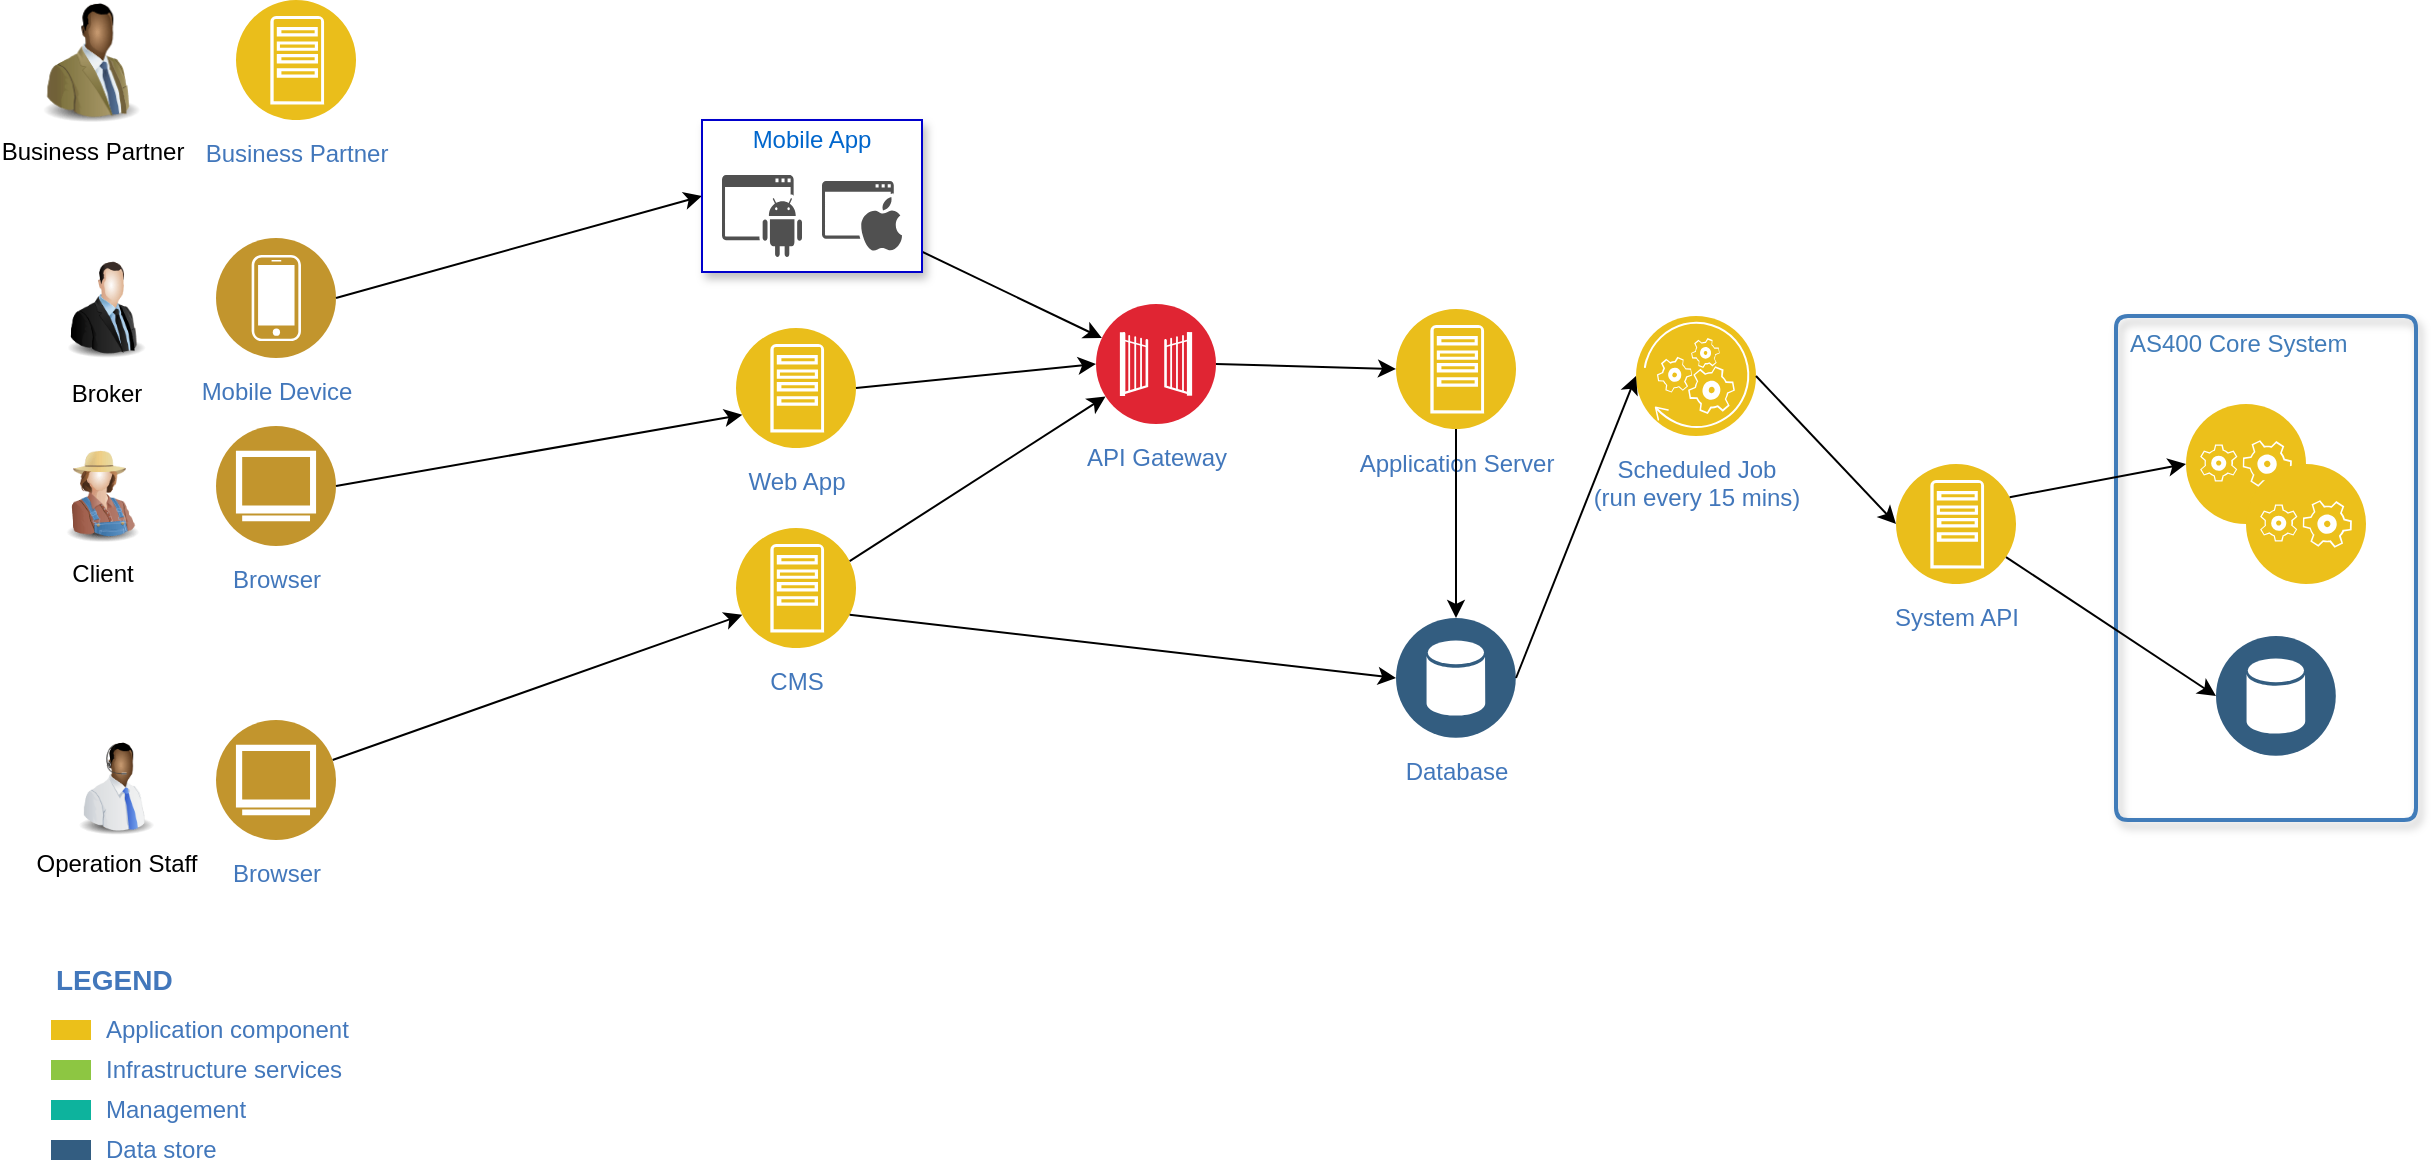 <mxfile version="10.7.7" type="github"><diagram id="0d7cefc2-ccd6-e077-73ed-a8e48b0cddf6" name="Page-1"><mxGraphModel dx="1010" dy="533" grid="1" gridSize="10" guides="1" tooltips="1" connect="1" arrows="1" fold="1" page="1" pageScale="1" pageWidth="1169" pageHeight="827" background="#ffffff" math="0" shadow="0"><root><mxCell id="0"/><mxCell id="1" parent="0"/><mxCell id="4GbB-QhCthzTYc2dFv-4-106" value="&lt;font style=&quot;font-size: 12px&quot;&gt;CMS&lt;/font&gt;" style="aspect=fixed;perimeter=ellipsePerimeter;html=1;align=center;shadow=0;dashed=0;fontColor=#4277BB;labelBackgroundColor=#ffffff;fontSize=12;spacingTop=3;image;image=img/lib/ibm/applications/app_server.svg;" parent="1" vertex="1"><mxGeometry x="410" y="464" width="60" height="60" as="geometry"/></mxCell><mxCell id="4GbB-QhCthzTYc2dFv-4-108" value="Web App" style="aspect=fixed;perimeter=ellipsePerimeter;html=1;align=center;shadow=0;dashed=0;fontColor=#4277BB;labelBackgroundColor=#ffffff;fontSize=12;spacingTop=3;image;image=img/lib/ibm/applications/app_server.svg;" parent="1" vertex="1"><mxGeometry x="410" y="364" width="60" height="60" as="geometry"/></mxCell><mxCell id="4GbB-QhCthzTYc2dFv-4-113" value="Mobile Device" style="aspect=fixed;perimeter=ellipsePerimeter;html=1;align=center;shadow=0;dashed=0;fontColor=#4277BB;labelBackgroundColor=#ffffff;fontSize=12;spacingTop=3;image;image=img/lib/ibm/users/device.svg;" parent="1" vertex="1"><mxGeometry x="150" y="319" width="60" height="60" as="geometry"/></mxCell><mxCell id="4GbB-QhCthzTYc2dFv-4-129" style="rounded=0;orthogonalLoop=1;jettySize=auto;html=1;entryX=0;entryY=0.75;entryDx=0;entryDy=0;" parent="1" source="4GbB-QhCthzTYc2dFv-4-114" target="4GbB-QhCthzTYc2dFv-4-106" edge="1"><mxGeometry relative="1" as="geometry"/></mxCell><mxCell id="4GbB-QhCthzTYc2dFv-4-114" value="Browser" style="aspect=fixed;perimeter=ellipsePerimeter;html=1;align=center;shadow=0;dashed=0;fontColor=#4277BB;labelBackgroundColor=#ffffff;fontSize=12;spacingTop=3;image;image=img/lib/ibm/users/browser.svg;" parent="1" vertex="1"><mxGeometry x="150" y="560" width="60" height="60" as="geometry"/></mxCell><mxCell id="4GbB-QhCthzTYc2dFv-4-112" value="API Gateway" style="aspect=fixed;perimeter=ellipsePerimeter;html=1;align=center;shadow=0;dashed=0;fontColor=#4277BB;labelBackgroundColor=#ffffff;fontSize=12;spacingTop=3;image;image=img/lib/ibm/security/gateway.svg;" parent="1" vertex="1"><mxGeometry x="590" y="352" width="60" height="60" as="geometry"/></mxCell><mxCell id="4GbB-QhCthzTYc2dFv-4-117" value="Broker" style="image;html=1;labelBackgroundColor=#ffffff;image=img/lib/clip_art/people/Suit_Man_128x128.png" parent="1" vertex="1"><mxGeometry x="70" y="326" width="50" height="57" as="geometry"/></mxCell><mxCell id="4GbB-QhCthzTYc2dFv-4-118" value="Client" style="image;html=1;labelBackgroundColor=#ffffff;image=img/lib/clip_art/people/Farmer_Woman_128x128.png" parent="1" vertex="1"><mxGeometry x="67.5" y="420" width="50" height="53" as="geometry"/></mxCell><mxCell id="4GbB-QhCthzTYc2dFv-4-119" value="Business Partner" style="image;html=1;labelBackgroundColor=#ffffff;image=img/lib/clip_art/people/Suit_Man_Green_Black_128x128.png" parent="1" vertex="1"><mxGeometry x="55" y="200" width="65" height="62" as="geometry"/></mxCell><mxCell id="4GbB-QhCthzTYc2dFv-4-124" value="Operation Staff" style="image;html=1;labelBackgroundColor=#ffffff;image=img/lib/clip_art/people/Telesales_Man_Black_128x128.png" parent="1" vertex="1"><mxGeometry x="70" y="570" width="60" height="48" as="geometry"/></mxCell><mxCell id="4GbB-QhCthzTYc2dFv-4-125" value="&lt;font style=&quot;font-size: 12px&quot;&gt;Business Partner&lt;/font&gt;" style="aspect=fixed;perimeter=ellipsePerimeter;html=1;align=center;shadow=0;dashed=0;fontColor=#4277BB;labelBackgroundColor=#ffffff;fontSize=12;spacingTop=3;image;image=img/lib/ibm/applications/app_server.svg;" parent="1" vertex="1"><mxGeometry x="160" y="200" width="60" height="60" as="geometry"/></mxCell><mxCell id="4GbB-QhCthzTYc2dFv-4-128" value="Browser" style="aspect=fixed;perimeter=ellipsePerimeter;html=1;align=center;shadow=0;dashed=0;fontColor=#4277BB;labelBackgroundColor=#ffffff;fontSize=12;spacingTop=3;image;image=img/lib/ibm/users/browser.svg;" parent="1" vertex="1"><mxGeometry x="150" y="413" width="60" height="60" as="geometry"/></mxCell><mxCell id="4GbB-QhCthzTYc2dFv-4-127" value="&lt;font style=&quot;font-size: 12px&quot;&gt;Application Server&lt;/font&gt;" style="aspect=fixed;perimeter=ellipsePerimeter;html=1;align=center;shadow=0;dashed=0;fontColor=#4277BB;labelBackgroundColor=#ffffff;fontSize=12;spacingTop=3;image;image=img/lib/ibm/applications/app_server.svg;" parent="1" vertex="1"><mxGeometry x="740" y="354.5" width="60" height="60" as="geometry"/></mxCell><mxCell id="nWrMechiqga3jIF16hS0-108" style="rounded=0;orthogonalLoop=1;jettySize=auto;html=1;exitX=1;exitY=0.5;exitDx=0;exitDy=0;entryX=0;entryY=0.5;entryDx=0;entryDy=0;" edge="1" parent="1" source="4GbB-QhCthzTYc2dFv-4-113" target="nWrMechiqga3jIF16hS0-111"><mxGeometry relative="1" as="geometry"><mxPoint x="218.26" y="589.933" as="sourcePoint"/><mxPoint x="370" y="301" as="targetPoint"/></mxGeometry></mxCell><mxCell id="nWrMechiqga3jIF16hS0-109" style="rounded=0;orthogonalLoop=1;jettySize=auto;html=1;entryX=0;entryY=0.75;entryDx=0;entryDy=0;exitX=1;exitY=0.5;exitDx=0;exitDy=0;" edge="1" parent="1" source="4GbB-QhCthzTYc2dFv-4-128" target="4GbB-QhCthzTYc2dFv-4-108"><mxGeometry relative="1" as="geometry"><mxPoint x="220" y="359" as="sourcePoint"/><mxPoint x="310" y="359" as="targetPoint"/></mxGeometry></mxCell><mxCell id="nWrMechiqga3jIF16hS0-110" style="rounded=0;orthogonalLoop=1;jettySize=auto;html=1;" edge="1" parent="1" target="4GbB-QhCthzTYc2dFv-4-112"><mxGeometry relative="1" as="geometry"><mxPoint x="470" y="310" as="sourcePoint"/><mxPoint x="423" y="417" as="targetPoint"/></mxGeometry></mxCell><mxCell id="nWrMechiqga3jIF16hS0-116" style="rounded=0;orthogonalLoop=1;jettySize=auto;html=1;entryX=0;entryY=0.5;entryDx=0;entryDy=0;exitX=1;exitY=0.5;exitDx=0;exitDy=0;" edge="1" parent="1" source="4GbB-QhCthzTYc2dFv-4-108" target="4GbB-QhCthzTYc2dFv-4-112"><mxGeometry relative="1" as="geometry"><mxPoint x="220" y="453" as="sourcePoint"/><mxPoint x="423" y="417" as="targetPoint"/></mxGeometry></mxCell><mxCell id="nWrMechiqga3jIF16hS0-117" style="rounded=0;orthogonalLoop=1;jettySize=auto;html=1;exitX=1;exitY=0.25;exitDx=0;exitDy=0;" edge="1" parent="1" source="4GbB-QhCthzTYc2dFv-4-106" target="4GbB-QhCthzTYc2dFv-4-112"><mxGeometry relative="1" as="geometry"><mxPoint x="480" y="404" as="sourcePoint"/><mxPoint x="594" y="434" as="targetPoint"/></mxGeometry></mxCell><mxCell id="nWrMechiqga3jIF16hS0-118" style="rounded=0;orthogonalLoop=1;jettySize=auto;html=1;entryX=0;entryY=0.5;entryDx=0;entryDy=0;exitX=1;exitY=0.5;exitDx=0;exitDy=0;" edge="1" parent="1" source="4GbB-QhCthzTYc2dFv-4-112" target="4GbB-QhCthzTYc2dFv-4-127"><mxGeometry relative="1" as="geometry"><mxPoint x="480" y="404" as="sourcePoint"/><mxPoint x="594" y="400" as="targetPoint"/></mxGeometry></mxCell><mxCell id="nWrMechiqga3jIF16hS0-119" value="Database" style="aspect=fixed;perimeter=ellipsePerimeter;html=1;align=center;shadow=0;dashed=0;fontColor=#4277BB;labelBackgroundColor=#ffffff;fontSize=12;spacingTop=3;image;image=img/lib/ibm/data/data_services.svg;strokeColor=#0000CC;strokeWidth=1;" vertex="1" parent="1"><mxGeometry x="740" y="509" width="60" height="60" as="geometry"/></mxCell><mxCell id="nWrMechiqga3jIF16hS0-122" style="rounded=0;orthogonalLoop=1;jettySize=auto;html=1;exitX=1;exitY=0.75;exitDx=0;exitDy=0;entryX=0;entryY=0.5;entryDx=0;entryDy=0;" edge="1" parent="1" source="4GbB-QhCthzTYc2dFv-4-106" target="nWrMechiqga3jIF16hS0-119"><mxGeometry relative="1" as="geometry"><mxPoint x="480" y="504" as="sourcePoint"/><mxPoint x="599.68" y="417.565" as="targetPoint"/></mxGeometry></mxCell><mxCell id="nWrMechiqga3jIF16hS0-123" style="rounded=0;orthogonalLoop=1;jettySize=auto;html=1;entryX=0.5;entryY=0;entryDx=0;entryDy=0;" edge="1" parent="1" source="4GbB-QhCthzTYc2dFv-4-127" target="nWrMechiqga3jIF16hS0-119"><mxGeometry relative="1" as="geometry"><mxPoint x="477" y="517" as="sourcePoint"/><mxPoint x="760" y="549" as="targetPoint"/></mxGeometry></mxCell><mxCell id="6" value="Application component" style="rounded=0;html=1;shadow=0;labelBackgroundColor=none;strokeColor=none;strokeWidth=2;fillColor=#EBC01A;gradientColor=none;fontSize=12;fontColor=#4277BB;align=left;labelPosition=right;verticalLabelPosition=middle;verticalAlign=middle;spacingLeft=5;" parent="1" vertex="1"><mxGeometry x="67.5" y="710" width="20" height="10" as="geometry"/></mxCell><mxCell id="7" value="Infrastructure services" style="rounded=0;html=1;shadow=0;labelBackgroundColor=none;strokeColor=none;strokeWidth=2;fillColor=#8DC642;gradientColor=none;fontSize=12;fontColor=#4277BB;align=left;labelPosition=right;verticalLabelPosition=middle;verticalAlign=middle;spacingLeft=5;" parent="1" vertex="1"><mxGeometry x="67.5" y="730" width="20" height="10" as="geometry"/></mxCell><mxCell id="8" value="Management" style="rounded=0;html=1;shadow=0;labelBackgroundColor=none;strokeColor=none;strokeWidth=2;fillColor=#0DB39D;gradientColor=none;fontSize=12;fontColor=#4277BB;align=left;labelPosition=right;verticalLabelPosition=middle;verticalAlign=middle;spacingLeft=5;" parent="1" vertex="1"><mxGeometry x="67.5" y="750" width="20" height="10" as="geometry"/></mxCell><mxCell id="9" value="Data store" style="rounded=0;html=1;shadow=0;labelBackgroundColor=none;strokeColor=none;strokeWidth=2;fillColor=#335D81;gradientColor=none;fontSize=12;fontColor=#4277BB;align=left;labelPosition=right;verticalLabelPosition=middle;verticalAlign=middle;spacingLeft=5;" parent="1" vertex="1"><mxGeometry x="67.5" y="770" width="20" height="10" as="geometry"/></mxCell><mxCell id="13" value="LEGEND" style="text;html=1;align=left;verticalAlign=middle;fontColor=#4277BB;shadow=0;dashed=0;strokeColor=none;fillColor=none;labelBackgroundColor=none;fontStyle=1;fontSize=14;spacingLeft=0;" parent="1" vertex="1"><mxGeometry x="67.5" y="680" width="150" height="20" as="geometry"/></mxCell><mxCell id="nWrMechiqga3jIF16hS0-124" value="" style="group" vertex="1" connectable="0" parent="1"><mxGeometry x="393" y="260" width="110" height="76" as="geometry"/></mxCell><mxCell id="nWrMechiqga3jIF16hS0-113" value="" style="group;shadow=1;" vertex="1" connectable="0" parent="nWrMechiqga3jIF16hS0-124"><mxGeometry width="110" height="76" as="geometry"/></mxCell><mxCell id="nWrMechiqga3jIF16hS0-111" value="" style="rounded=0;whiteSpace=wrap;html=1;shadow=1;strokeColor=#0000CC;strokeWidth=1;" vertex="1" parent="nWrMechiqga3jIF16hS0-113"><mxGeometry width="110" height="76" as="geometry"/></mxCell><mxCell id="4GbB-QhCthzTYc2dFv-4-134" value="" style="pointerEvents=1;shadow=0;dashed=0;html=1;strokeColor=none;fillColor=#505050;labelPosition=center;verticalLabelPosition=bottom;verticalAlign=top;outlineConnect=0;align=center;shape=mxgraph.office.concepts.application_android;" parent="nWrMechiqga3jIF16hS0-113" vertex="1"><mxGeometry x="10" y="27.5" width="40" height="41" as="geometry"/></mxCell><mxCell id="4GbB-QhCthzTYc2dFv-4-135" value="" style="pointerEvents=1;shadow=0;dashed=0;html=1;strokeColor=none;fillColor=#505050;labelPosition=center;verticalLabelPosition=bottom;verticalAlign=top;outlineConnect=0;align=center;shape=mxgraph.office.concepts.application_ios;" parent="nWrMechiqga3jIF16hS0-113" vertex="1"><mxGeometry x="60" y="30.5" width="40" height="35" as="geometry"/></mxCell><mxCell id="nWrMechiqga3jIF16hS0-112" value="Mobile App" style="text;html=1;strokeColor=none;fillColor=none;align=center;verticalAlign=middle;whiteSpace=wrap;rounded=0;shadow=1;fontColor=#0066CC;" vertex="1" parent="nWrMechiqga3jIF16hS0-113"><mxGeometry x="15" width="80" height="20" as="geometry"/></mxCell><mxCell id="nWrMechiqga3jIF16hS0-128" value="Scheduled Job &lt;br&gt;(run every 15 mins)" style="aspect=fixed;perimeter=ellipsePerimeter;html=1;align=center;shadow=0;dashed=0;fontColor=#4277BB;labelBackgroundColor=#ffffff;fontSize=12;spacingTop=3;image;image=img/lib/ibm/applications/api_polyglot_runtimes.svg;strokeColor=#0000CC;strokeWidth=1;" vertex="1" parent="1"><mxGeometry x="860" y="358" width="60" height="60" as="geometry"/></mxCell><mxCell id="nWrMechiqga3jIF16hS0-129" value="System API" style="aspect=fixed;perimeter=ellipsePerimeter;html=1;align=center;shadow=0;dashed=0;fontColor=#4277BB;labelBackgroundColor=#ffffff;fontSize=12;spacingTop=3;image;image=img/lib/ibm/applications/app_server.svg;strokeColor=#0000CC;strokeWidth=1;" vertex="1" parent="1"><mxGeometry x="990" y="432" width="60" height="60" as="geometry"/></mxCell><mxCell id="nWrMechiqga3jIF16hS0-133" value="AS400 Core System" style="swimlane;fontStyle=0;horizontal=1;collapsible=0;startSize=28;swimlaneLine=0;swimlaneFillColor=none;fillColor=none;rounded=1;whiteSpace=wrap;html=1;absoluteArcSize=1;arcSize=12;strokeColor=#417CB9;fontColor=#417CB9;verticalAlign=top;align=left;spacingLeft=5;dashed=0;strokeWidth=2;shadow=1;" vertex="1" parent="1"><mxGeometry x="1100" y="358" width="150" height="252" as="geometry"/></mxCell><mxCell id="nWrMechiqga3jIF16hS0-134" value="" style="aspect=fixed;perimeter=ellipsePerimeter;html=1;align=center;shadow=0;dashed=0;fontColor=#4277BB;labelBackgroundColor=#ffffff;fontSize=12;spacingTop=3;image;image=img/lib/ibm/applications/application_logic.svg;strokeColor=#0000CC;strokeWidth=1;" vertex="1" parent="nWrMechiqga3jIF16hS0-133"><mxGeometry x="35" y="44" width="60" height="60" as="geometry"/></mxCell><mxCell id="nWrMechiqga3jIF16hS0-131" value="" style="aspect=fixed;perimeter=ellipsePerimeter;html=1;align=center;shadow=0;dashed=0;fontColor=#4277BB;labelBackgroundColor=#ffffff;fontSize=12;spacingTop=3;image;image=img/lib/ibm/data/data_services.svg;strokeColor=#0000CC;strokeWidth=1;" vertex="1" parent="nWrMechiqga3jIF16hS0-133"><mxGeometry x="50" y="160" width="60" height="60" as="geometry"/></mxCell><mxCell id="nWrMechiqga3jIF16hS0-135" value="" style="aspect=fixed;perimeter=ellipsePerimeter;html=1;align=center;shadow=0;dashed=0;fontColor=#4277BB;labelBackgroundColor=#ffffff;fontSize=12;spacingTop=3;image;image=img/lib/ibm/applications/application_logic.svg;strokeColor=#0000CC;strokeWidth=1;labelBorderColor=none;imageBackground=none;" vertex="1" parent="nWrMechiqga3jIF16hS0-133"><mxGeometry x="65" y="74" width="60" height="60" as="geometry"/></mxCell><mxCell id="nWrMechiqga3jIF16hS0-136" style="rounded=0;orthogonalLoop=1;jettySize=auto;html=1;entryX=0;entryY=0.5;entryDx=0;entryDy=0;exitX=1;exitY=0.5;exitDx=0;exitDy=0;" edge="1" parent="1" source="nWrMechiqga3jIF16hS0-119" target="nWrMechiqga3jIF16hS0-128"><mxGeometry relative="1" as="geometry"><mxPoint x="780" y="424.5" as="sourcePoint"/><mxPoint x="780" y="519" as="targetPoint"/></mxGeometry></mxCell><mxCell id="nWrMechiqga3jIF16hS0-137" style="rounded=0;orthogonalLoop=1;jettySize=auto;html=1;entryX=0;entryY=0.5;entryDx=0;entryDy=0;exitX=1;exitY=0.5;exitDx=0;exitDy=0;" edge="1" parent="1" source="nWrMechiqga3jIF16hS0-128" target="nWrMechiqga3jIF16hS0-129"><mxGeometry relative="1" as="geometry"><mxPoint x="810" y="549" as="sourcePoint"/><mxPoint x="860" y="550" as="targetPoint"/></mxGeometry></mxCell><mxCell id="nWrMechiqga3jIF16hS0-138" style="rounded=0;orthogonalLoop=1;jettySize=auto;html=1;entryX=0;entryY=0.5;entryDx=0;entryDy=0;" edge="1" parent="1" source="nWrMechiqga3jIF16hS0-129" target="nWrMechiqga3jIF16hS0-131"><mxGeometry relative="1" as="geometry"><mxPoint x="1050" y="480" as="sourcePoint"/><mxPoint x="1000" y="472" as="targetPoint"/></mxGeometry></mxCell><mxCell id="nWrMechiqga3jIF16hS0-139" style="rounded=0;orthogonalLoop=1;jettySize=auto;html=1;entryX=0;entryY=0.5;entryDx=0;entryDy=0;exitX=1;exitY=0.25;exitDx=0;exitDy=0;" edge="1" parent="1" source="nWrMechiqga3jIF16hS0-129" target="nWrMechiqga3jIF16hS0-134"><mxGeometry relative="1" as="geometry"><mxPoint x="1055.021" y="488.552" as="sourcePoint"/><mxPoint x="1160" y="558" as="targetPoint"/></mxGeometry></mxCell></root></mxGraphModel></diagram></mxfile>
